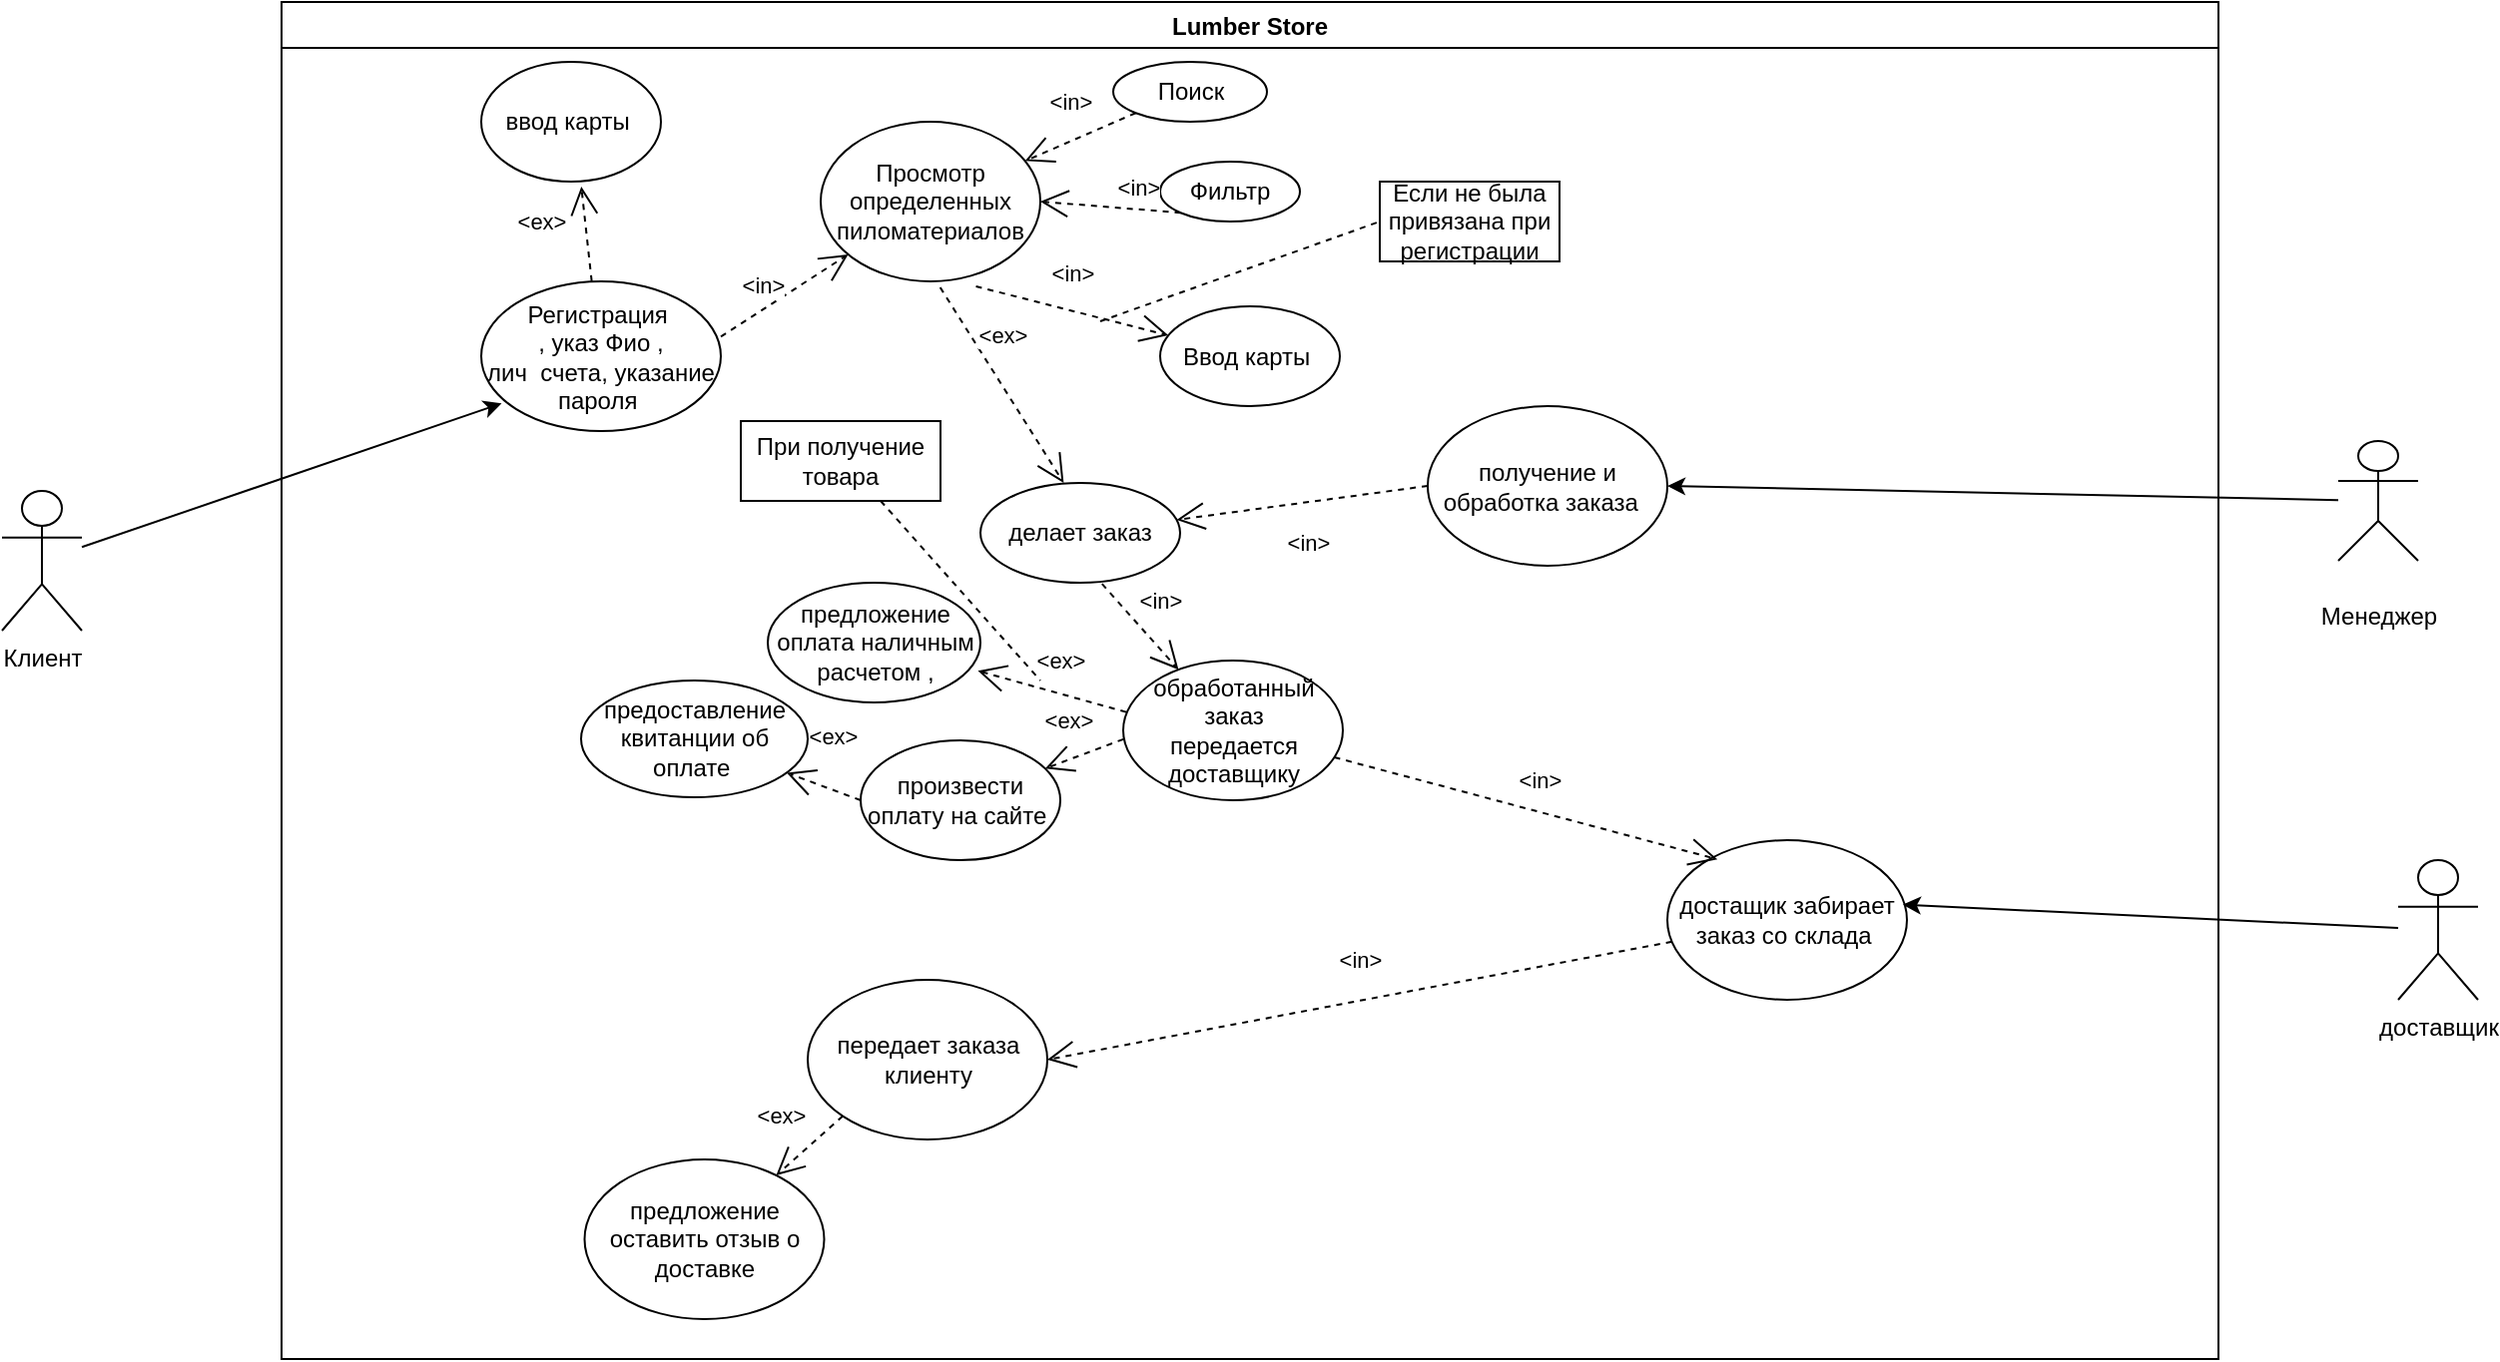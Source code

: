 <mxfile version="20.8.18" type="device"><diagram name="Страница 1" id="_f9UTtLB3wH5H_bghV1C"><mxGraphModel dx="3160" dy="2242" grid="1" gridSize="10" guides="1" tooltips="1" connect="1" arrows="1" fold="1" page="1" pageScale="1" pageWidth="827" pageHeight="1169" math="0" shadow="0"><root><mxCell id="0"/><mxCell id="1" parent="0"/><mxCell id="QL8FlOpwA85Fc8SwRo7j-41" value="Клиент" style="shape=umlActor;verticalLabelPosition=bottom;verticalAlign=top;html=1;outlineConnect=0;" parent="1" vertex="1"><mxGeometry x="-620" y="-755" width="40" height="70" as="geometry"/></mxCell><mxCell id="QL8FlOpwA85Fc8SwRo7j-42" value="&lt;br&gt;Менеджер" style="shape=umlActor;verticalLabelPosition=bottom;verticalAlign=top;html=1;outlineConnect=0;" parent="1" vertex="1"><mxGeometry x="550" y="-780" width="40" height="60" as="geometry"/></mxCell><mxCell id="QL8FlOpwA85Fc8SwRo7j-43" value="доставщик" style="shape=umlActor;verticalLabelPosition=bottom;verticalAlign=top;html=1;outlineConnect=0;" parent="1" vertex="1"><mxGeometry x="580" y="-570" width="40" height="70" as="geometry"/></mxCell><mxCell id="QL8FlOpwA85Fc8SwRo7j-44" value="Lumber Store" style="swimlane;" parent="1" vertex="1"><mxGeometry x="-480" y="-1000" width="970" height="680" as="geometry"/></mxCell><mxCell id="QL8FlOpwA85Fc8SwRo7j-45" value="предложение оставить отзыв о доставке" style="ellipse;whiteSpace=wrap;html=1;" parent="QL8FlOpwA85Fc8SwRo7j-44" vertex="1"><mxGeometry x="151.75" y="580" width="120" height="80" as="geometry"/></mxCell><mxCell id="QL8FlOpwA85Fc8SwRo7j-46" value="Регистрация&amp;nbsp;&lt;br&gt;, указ Фио ,&lt;br&gt;лич&amp;nbsp; счета, указание пароля&amp;nbsp;" style="ellipse;whiteSpace=wrap;html=1;" parent="QL8FlOpwA85Fc8SwRo7j-44" vertex="1"><mxGeometry x="100" y="140" width="120" height="75" as="geometry"/></mxCell><mxCell id="QL8FlOpwA85Fc8SwRo7j-47" value="делает заказ" style="ellipse;whiteSpace=wrap;html=1;" parent="QL8FlOpwA85Fc8SwRo7j-44" vertex="1"><mxGeometry x="350" y="241" width="100" height="50" as="geometry"/></mxCell><mxCell id="QL8FlOpwA85Fc8SwRo7j-48" value="обработанный заказ&lt;br&gt;передается доставщику" style="ellipse;whiteSpace=wrap;html=1;" parent="QL8FlOpwA85Fc8SwRo7j-44" vertex="1"><mxGeometry x="421.5" y="330" width="110" height="70" as="geometry"/></mxCell><mxCell id="QL8FlOpwA85Fc8SwRo7j-49" value="предложение оплата наличным расчетом ," style="ellipse;whiteSpace=wrap;html=1;" parent="QL8FlOpwA85Fc8SwRo7j-44" vertex="1"><mxGeometry x="243.5" y="291" width="106.5" height="60" as="geometry"/></mxCell><mxCell id="QL8FlOpwA85Fc8SwRo7j-50" value="ввод карты&amp;nbsp;" style="ellipse;whiteSpace=wrap;html=1;" parent="QL8FlOpwA85Fc8SwRo7j-44" vertex="1"><mxGeometry x="100" y="30" width="90" height="60" as="geometry"/></mxCell><mxCell id="QL8FlOpwA85Fc8SwRo7j-51" value="произвести оплату на сайте&amp;nbsp;" style="ellipse;whiteSpace=wrap;html=1;" parent="QL8FlOpwA85Fc8SwRo7j-44" vertex="1"><mxGeometry x="290" y="370" width="100" height="60" as="geometry"/></mxCell><mxCell id="QL8FlOpwA85Fc8SwRo7j-52" value="получение и обработка заказа&amp;nbsp;&amp;nbsp;" style="ellipse;whiteSpace=wrap;html=1;" parent="QL8FlOpwA85Fc8SwRo7j-44" vertex="1"><mxGeometry x="574" y="202.5" width="120" height="80" as="geometry"/></mxCell><mxCell id="QL8FlOpwA85Fc8SwRo7j-53" value="Просмотр определенных пиломатериалов" style="ellipse;whiteSpace=wrap;html=1;" parent="QL8FlOpwA85Fc8SwRo7j-44" vertex="1"><mxGeometry x="270" y="60" width="110" height="80" as="geometry"/></mxCell><mxCell id="QL8FlOpwA85Fc8SwRo7j-54" value="&amp;lt;in&amp;gt;" style="endArrow=open;endSize=12;dashed=1;html=1;rounded=0;exitX=1;exitY=0.369;exitDx=0;exitDy=0;exitPerimeter=0;" parent="QL8FlOpwA85Fc8SwRo7j-44" source="QL8FlOpwA85Fc8SwRo7j-46" target="QL8FlOpwA85Fc8SwRo7j-53" edge="1"><mxGeometry x="-0.175" y="10" width="160" relative="1" as="geometry"><mxPoint x="300" y="360" as="sourcePoint"/><mxPoint x="290" y="150" as="targetPoint"/><mxPoint as="offset"/></mxGeometry></mxCell><mxCell id="QL8FlOpwA85Fc8SwRo7j-55" value="Поиск" style="ellipse;whiteSpace=wrap;html=1;" parent="QL8FlOpwA85Fc8SwRo7j-44" vertex="1"><mxGeometry x="416.5" y="30" width="77" height="30" as="geometry"/></mxCell><mxCell id="QL8FlOpwA85Fc8SwRo7j-56" value="&amp;lt;in&amp;gt;" style="endArrow=open;endSize=12;dashed=1;html=1;rounded=0;exitX=0;exitY=1;exitDx=0;exitDy=0;" parent="QL8FlOpwA85Fc8SwRo7j-44" source="QL8FlOpwA85Fc8SwRo7j-55" target="QL8FlOpwA85Fc8SwRo7j-53" edge="1"><mxGeometry x="-0.067" y="-18" width="160" relative="1" as="geometry"><mxPoint x="300" y="340" as="sourcePoint"/><mxPoint x="460" y="340" as="targetPoint"/><mxPoint as="offset"/></mxGeometry></mxCell><mxCell id="QL8FlOpwA85Fc8SwRo7j-57" value="Фильтр" style="ellipse;whiteSpace=wrap;html=1;" parent="QL8FlOpwA85Fc8SwRo7j-44" vertex="1"><mxGeometry x="440" y="80" width="70" height="30" as="geometry"/></mxCell><mxCell id="QL8FlOpwA85Fc8SwRo7j-58" value="&amp;lt;in&amp;gt;" style="endArrow=open;endSize=12;dashed=1;html=1;rounded=0;entryX=1;entryY=0.5;entryDx=0;entryDy=0;exitX=0;exitY=1;exitDx=0;exitDy=0;" parent="QL8FlOpwA85Fc8SwRo7j-44" source="QL8FlOpwA85Fc8SwRo7j-57" target="QL8FlOpwA85Fc8SwRo7j-53" edge="1"><mxGeometry x="-0.379" y="-11" width="160" relative="1" as="geometry"><mxPoint x="520" y="140" as="sourcePoint"/><mxPoint x="440" y="300" as="targetPoint"/><mxPoint as="offset"/></mxGeometry></mxCell><mxCell id="QL8FlOpwA85Fc8SwRo7j-59" value="&amp;lt;in&amp;gt;" style="endArrow=open;endSize=12;dashed=1;html=1;rounded=0;exitX=0.707;exitY=1.031;exitDx=0;exitDy=0;exitPerimeter=0;" parent="QL8FlOpwA85Fc8SwRo7j-44" source="QL8FlOpwA85Fc8SwRo7j-53" target="QL8FlOpwA85Fc8SwRo7j-61" edge="1"><mxGeometry x="-0.093" y="18" width="160" relative="1" as="geometry"><mxPoint x="310" y="340" as="sourcePoint"/><mxPoint x="380" y="190" as="targetPoint"/><mxPoint as="offset"/></mxGeometry></mxCell><mxCell id="QL8FlOpwA85Fc8SwRo7j-60" value="&amp;lt;ex&amp;gt;" style="endArrow=open;endSize=12;dashed=1;html=1;rounded=0;exitX=0.461;exitY=-0.001;exitDx=0;exitDy=0;exitPerimeter=0;entryX=0.557;entryY=1.042;entryDx=0;entryDy=0;entryPerimeter=0;" parent="QL8FlOpwA85Fc8SwRo7j-44" source="QL8FlOpwA85Fc8SwRo7j-46" target="QL8FlOpwA85Fc8SwRo7j-50" edge="1"><mxGeometry x="0.363" y="22" width="160" relative="1" as="geometry"><mxPoint x="330" y="220" as="sourcePoint"/><mxPoint x="490" y="220" as="targetPoint"/><mxPoint as="offset"/></mxGeometry></mxCell><mxCell id="QL8FlOpwA85Fc8SwRo7j-61" value="Ввод карты&amp;nbsp;" style="ellipse;whiteSpace=wrap;html=1;" parent="QL8FlOpwA85Fc8SwRo7j-44" vertex="1"><mxGeometry x="440" y="152.5" width="90" height="50" as="geometry"/></mxCell><mxCell id="QL8FlOpwA85Fc8SwRo7j-62" value="Если не была привязана при регистрации" style="rounded=0;whiteSpace=wrap;html=1;" parent="QL8FlOpwA85Fc8SwRo7j-44" vertex="1"><mxGeometry x="550" y="90" width="90" height="40" as="geometry"/></mxCell><mxCell id="QL8FlOpwA85Fc8SwRo7j-63" value="&amp;lt;ex&amp;gt;" style="endArrow=open;endSize=12;dashed=1;html=1;rounded=0;exitX=0.544;exitY=1.038;exitDx=0;exitDy=0;exitPerimeter=0;entryX=0.417;entryY=-0.001;entryDx=0;entryDy=0;entryPerimeter=0;" parent="QL8FlOpwA85Fc8SwRo7j-44" source="QL8FlOpwA85Fc8SwRo7j-53" target="QL8FlOpwA85Fc8SwRo7j-47" edge="1"><mxGeometry x="-0.361" y="13" width="160" relative="1" as="geometry"><mxPoint x="330" y="320" as="sourcePoint"/><mxPoint x="490" y="320" as="targetPoint"/><mxPoint as="offset"/></mxGeometry></mxCell><mxCell id="QL8FlOpwA85Fc8SwRo7j-64" value="&amp;lt;in&amp;gt;" style="endArrow=open;endSize=12;dashed=1;html=1;rounded=0;exitX=0;exitY=0.5;exitDx=0;exitDy=0;" parent="QL8FlOpwA85Fc8SwRo7j-44" source="QL8FlOpwA85Fc8SwRo7j-52" target="QL8FlOpwA85Fc8SwRo7j-47" edge="1"><mxGeometry x="-0.009" y="20" width="160" relative="1" as="geometry"><mxPoint x="530" y="340" as="sourcePoint"/><mxPoint x="690" y="340" as="targetPoint"/><mxPoint as="offset"/></mxGeometry></mxCell><mxCell id="QL8FlOpwA85Fc8SwRo7j-65" value="&amp;lt;in&amp;gt;" style="endArrow=open;endSize=12;dashed=1;html=1;rounded=0;exitX=0.609;exitY=1.012;exitDx=0;exitDy=0;exitPerimeter=0;" parent="QL8FlOpwA85Fc8SwRo7j-44" source="QL8FlOpwA85Fc8SwRo7j-47" target="QL8FlOpwA85Fc8SwRo7j-48" edge="1"><mxGeometry x="-0.11" y="16" width="160" relative="1" as="geometry"><mxPoint x="310" y="430" as="sourcePoint"/><mxPoint x="470" y="430" as="targetPoint"/><mxPoint as="offset"/></mxGeometry></mxCell><mxCell id="QL8FlOpwA85Fc8SwRo7j-66" value="&amp;lt;ex&amp;gt;" style="endArrow=open;endSize=12;dashed=1;html=1;rounded=0;exitX=0.001;exitY=0.563;exitDx=0;exitDy=0;exitPerimeter=0;" parent="QL8FlOpwA85Fc8SwRo7j-44" source="QL8FlOpwA85Fc8SwRo7j-48" target="QL8FlOpwA85Fc8SwRo7j-51" edge="1"><mxGeometry x="0.081" y="-18" width="160" relative="1" as="geometry"><mxPoint x="310" y="430" as="sourcePoint"/><mxPoint x="470" y="430" as="targetPoint"/><mxPoint as="offset"/></mxGeometry></mxCell><mxCell id="QL8FlOpwA85Fc8SwRo7j-67" value="&amp;lt;ex&amp;gt;" style="endArrow=open;endSize=12;dashed=1;html=1;rounded=0;exitX=0.014;exitY=0.369;exitDx=0;exitDy=0;exitPerimeter=0;entryX=0.988;entryY=0.736;entryDx=0;entryDy=0;entryPerimeter=0;" parent="QL8FlOpwA85Fc8SwRo7j-44" source="QL8FlOpwA85Fc8SwRo7j-48" target="QL8FlOpwA85Fc8SwRo7j-49" edge="1"><mxGeometry x="0.005" y="-16" width="160" relative="1" as="geometry"><mxPoint x="310" y="430" as="sourcePoint"/><mxPoint x="470" y="430" as="targetPoint"/><mxPoint as="offset"/></mxGeometry></mxCell><mxCell id="QL8FlOpwA85Fc8SwRo7j-68" value="При получение товара" style="rounded=0;whiteSpace=wrap;html=1;" parent="QL8FlOpwA85Fc8SwRo7j-44" vertex="1"><mxGeometry x="230" y="210" width="100" height="40" as="geometry"/></mxCell><mxCell id="QL8FlOpwA85Fc8SwRo7j-69" value="достащик забирает&lt;br&gt;заказ со склада&amp;nbsp;" style="ellipse;whiteSpace=wrap;html=1;" parent="QL8FlOpwA85Fc8SwRo7j-44" vertex="1"><mxGeometry x="694" y="420" width="120" height="80" as="geometry"/></mxCell><mxCell id="QL8FlOpwA85Fc8SwRo7j-70" value="предоставление квитанции об оплате&amp;nbsp;" style="ellipse;whiteSpace=wrap;html=1;" parent="QL8FlOpwA85Fc8SwRo7j-44" vertex="1"><mxGeometry x="150" y="340" width="113.5" height="58.5" as="geometry"/></mxCell><mxCell id="QL8FlOpwA85Fc8SwRo7j-71" value="&amp;lt;ex&amp;gt;" style="endArrow=open;endSize=12;dashed=1;html=1;rounded=0;exitX=0;exitY=0.5;exitDx=0;exitDy=0;" parent="QL8FlOpwA85Fc8SwRo7j-44" source="QL8FlOpwA85Fc8SwRo7j-51" target="QL8FlOpwA85Fc8SwRo7j-70" edge="1"><mxGeometry x="0.218" y="-25" width="160" relative="1" as="geometry"><mxPoint x="90" y="420" as="sourcePoint"/><mxPoint x="250" y="420" as="targetPoint"/><mxPoint as="offset"/></mxGeometry></mxCell><mxCell id="QL8FlOpwA85Fc8SwRo7j-72" value="передает заказа клиенту" style="ellipse;whiteSpace=wrap;html=1;" parent="QL8FlOpwA85Fc8SwRo7j-44" vertex="1"><mxGeometry x="263.5" y="490" width="120" height="80" as="geometry"/></mxCell><mxCell id="QL8FlOpwA85Fc8SwRo7j-73" value="&amp;lt;in&amp;gt;" style="endArrow=open;endSize=12;dashed=1;html=1;rounded=0;entryX=0.209;entryY=0.12;entryDx=0;entryDy=0;entryPerimeter=0;" parent="QL8FlOpwA85Fc8SwRo7j-44" source="QL8FlOpwA85Fc8SwRo7j-48" target="QL8FlOpwA85Fc8SwRo7j-69" edge="1"><mxGeometry x="0.03" y="15" width="160" relative="1" as="geometry"><mxPoint x="430" y="420" as="sourcePoint"/><mxPoint x="590" y="420" as="targetPoint"/><mxPoint as="offset"/></mxGeometry></mxCell><mxCell id="QL8FlOpwA85Fc8SwRo7j-74" value="&amp;lt;in&amp;gt;" style="endArrow=open;endSize=12;dashed=1;html=1;rounded=0;entryX=1;entryY=0.5;entryDx=0;entryDy=0;" parent="QL8FlOpwA85Fc8SwRo7j-44" source="QL8FlOpwA85Fc8SwRo7j-69" target="QL8FlOpwA85Fc8SwRo7j-72" edge="1"><mxGeometry x="-0.025" y="-20" width="160" relative="1" as="geometry"><mxPoint x="430" y="420" as="sourcePoint"/><mxPoint x="590" y="420" as="targetPoint"/><mxPoint as="offset"/></mxGeometry></mxCell><mxCell id="QL8FlOpwA85Fc8SwRo7j-75" value="&amp;lt;ex&amp;gt;" style="endArrow=open;endSize=12;dashed=1;html=1;rounded=0;exitX=0;exitY=1;exitDx=0;exitDy=0;" parent="QL8FlOpwA85Fc8SwRo7j-44" source="QL8FlOpwA85Fc8SwRo7j-72" target="QL8FlOpwA85Fc8SwRo7j-45" edge="1"><mxGeometry x="0.039" y="-21" width="160" relative="1" as="geometry"><mxPoint x="430" y="420" as="sourcePoint"/><mxPoint x="590" y="420" as="targetPoint"/><mxPoint as="offset"/></mxGeometry></mxCell><mxCell id="QL8FlOpwA85Fc8SwRo7j-76" value="" style="endArrow=classic;html=1;rounded=0;entryX=0.085;entryY=0.815;entryDx=0;entryDy=0;entryPerimeter=0;" parent="1" source="QL8FlOpwA85Fc8SwRo7j-41" target="QL8FlOpwA85Fc8SwRo7j-46" edge="1"><mxGeometry width="50" height="50" relative="1" as="geometry"><mxPoint x="-130" y="-590" as="sourcePoint"/><mxPoint x="-80" y="-640" as="targetPoint"/></mxGeometry></mxCell><mxCell id="QL8FlOpwA85Fc8SwRo7j-77" value="" style="endArrow=none;dashed=1;html=1;rounded=0;entryX=0;entryY=0.5;entryDx=0;entryDy=0;" parent="1" target="QL8FlOpwA85Fc8SwRo7j-62" edge="1"><mxGeometry width="50" height="50" relative="1" as="geometry"><mxPoint x="-70" y="-840" as="sourcePoint"/><mxPoint x="-40" y="-690" as="targetPoint"/></mxGeometry></mxCell><mxCell id="QL8FlOpwA85Fc8SwRo7j-78" value="" style="endArrow=classic;html=1;rounded=0;entryX=1;entryY=0.5;entryDx=0;entryDy=0;" parent="1" source="QL8FlOpwA85Fc8SwRo7j-42" target="QL8FlOpwA85Fc8SwRo7j-52" edge="1"><mxGeometry width="50" height="50" relative="1" as="geometry"><mxPoint x="110" y="-630" as="sourcePoint"/><mxPoint x="160" y="-680" as="targetPoint"/></mxGeometry></mxCell><mxCell id="QL8FlOpwA85Fc8SwRo7j-79" value="" style="endArrow=none;dashed=1;html=1;rounded=0;" parent="1" edge="1"><mxGeometry width="50" height="50" relative="1" as="geometry"><mxPoint x="-180" y="-750" as="sourcePoint"/><mxPoint x="-100" y="-660" as="targetPoint"/></mxGeometry></mxCell><mxCell id="QL8FlOpwA85Fc8SwRo7j-80" value="" style="endArrow=classic;html=1;rounded=0;entryX=0.983;entryY=0.404;entryDx=0;entryDy=0;entryPerimeter=0;" parent="1" source="QL8FlOpwA85Fc8SwRo7j-43" target="QL8FlOpwA85Fc8SwRo7j-69" edge="1"><mxGeometry width="50" height="50" relative="1" as="geometry"><mxPoint x="180" y="-550" as="sourcePoint"/><mxPoint x="230" y="-600" as="targetPoint"/></mxGeometry></mxCell></root></mxGraphModel></diagram></mxfile>